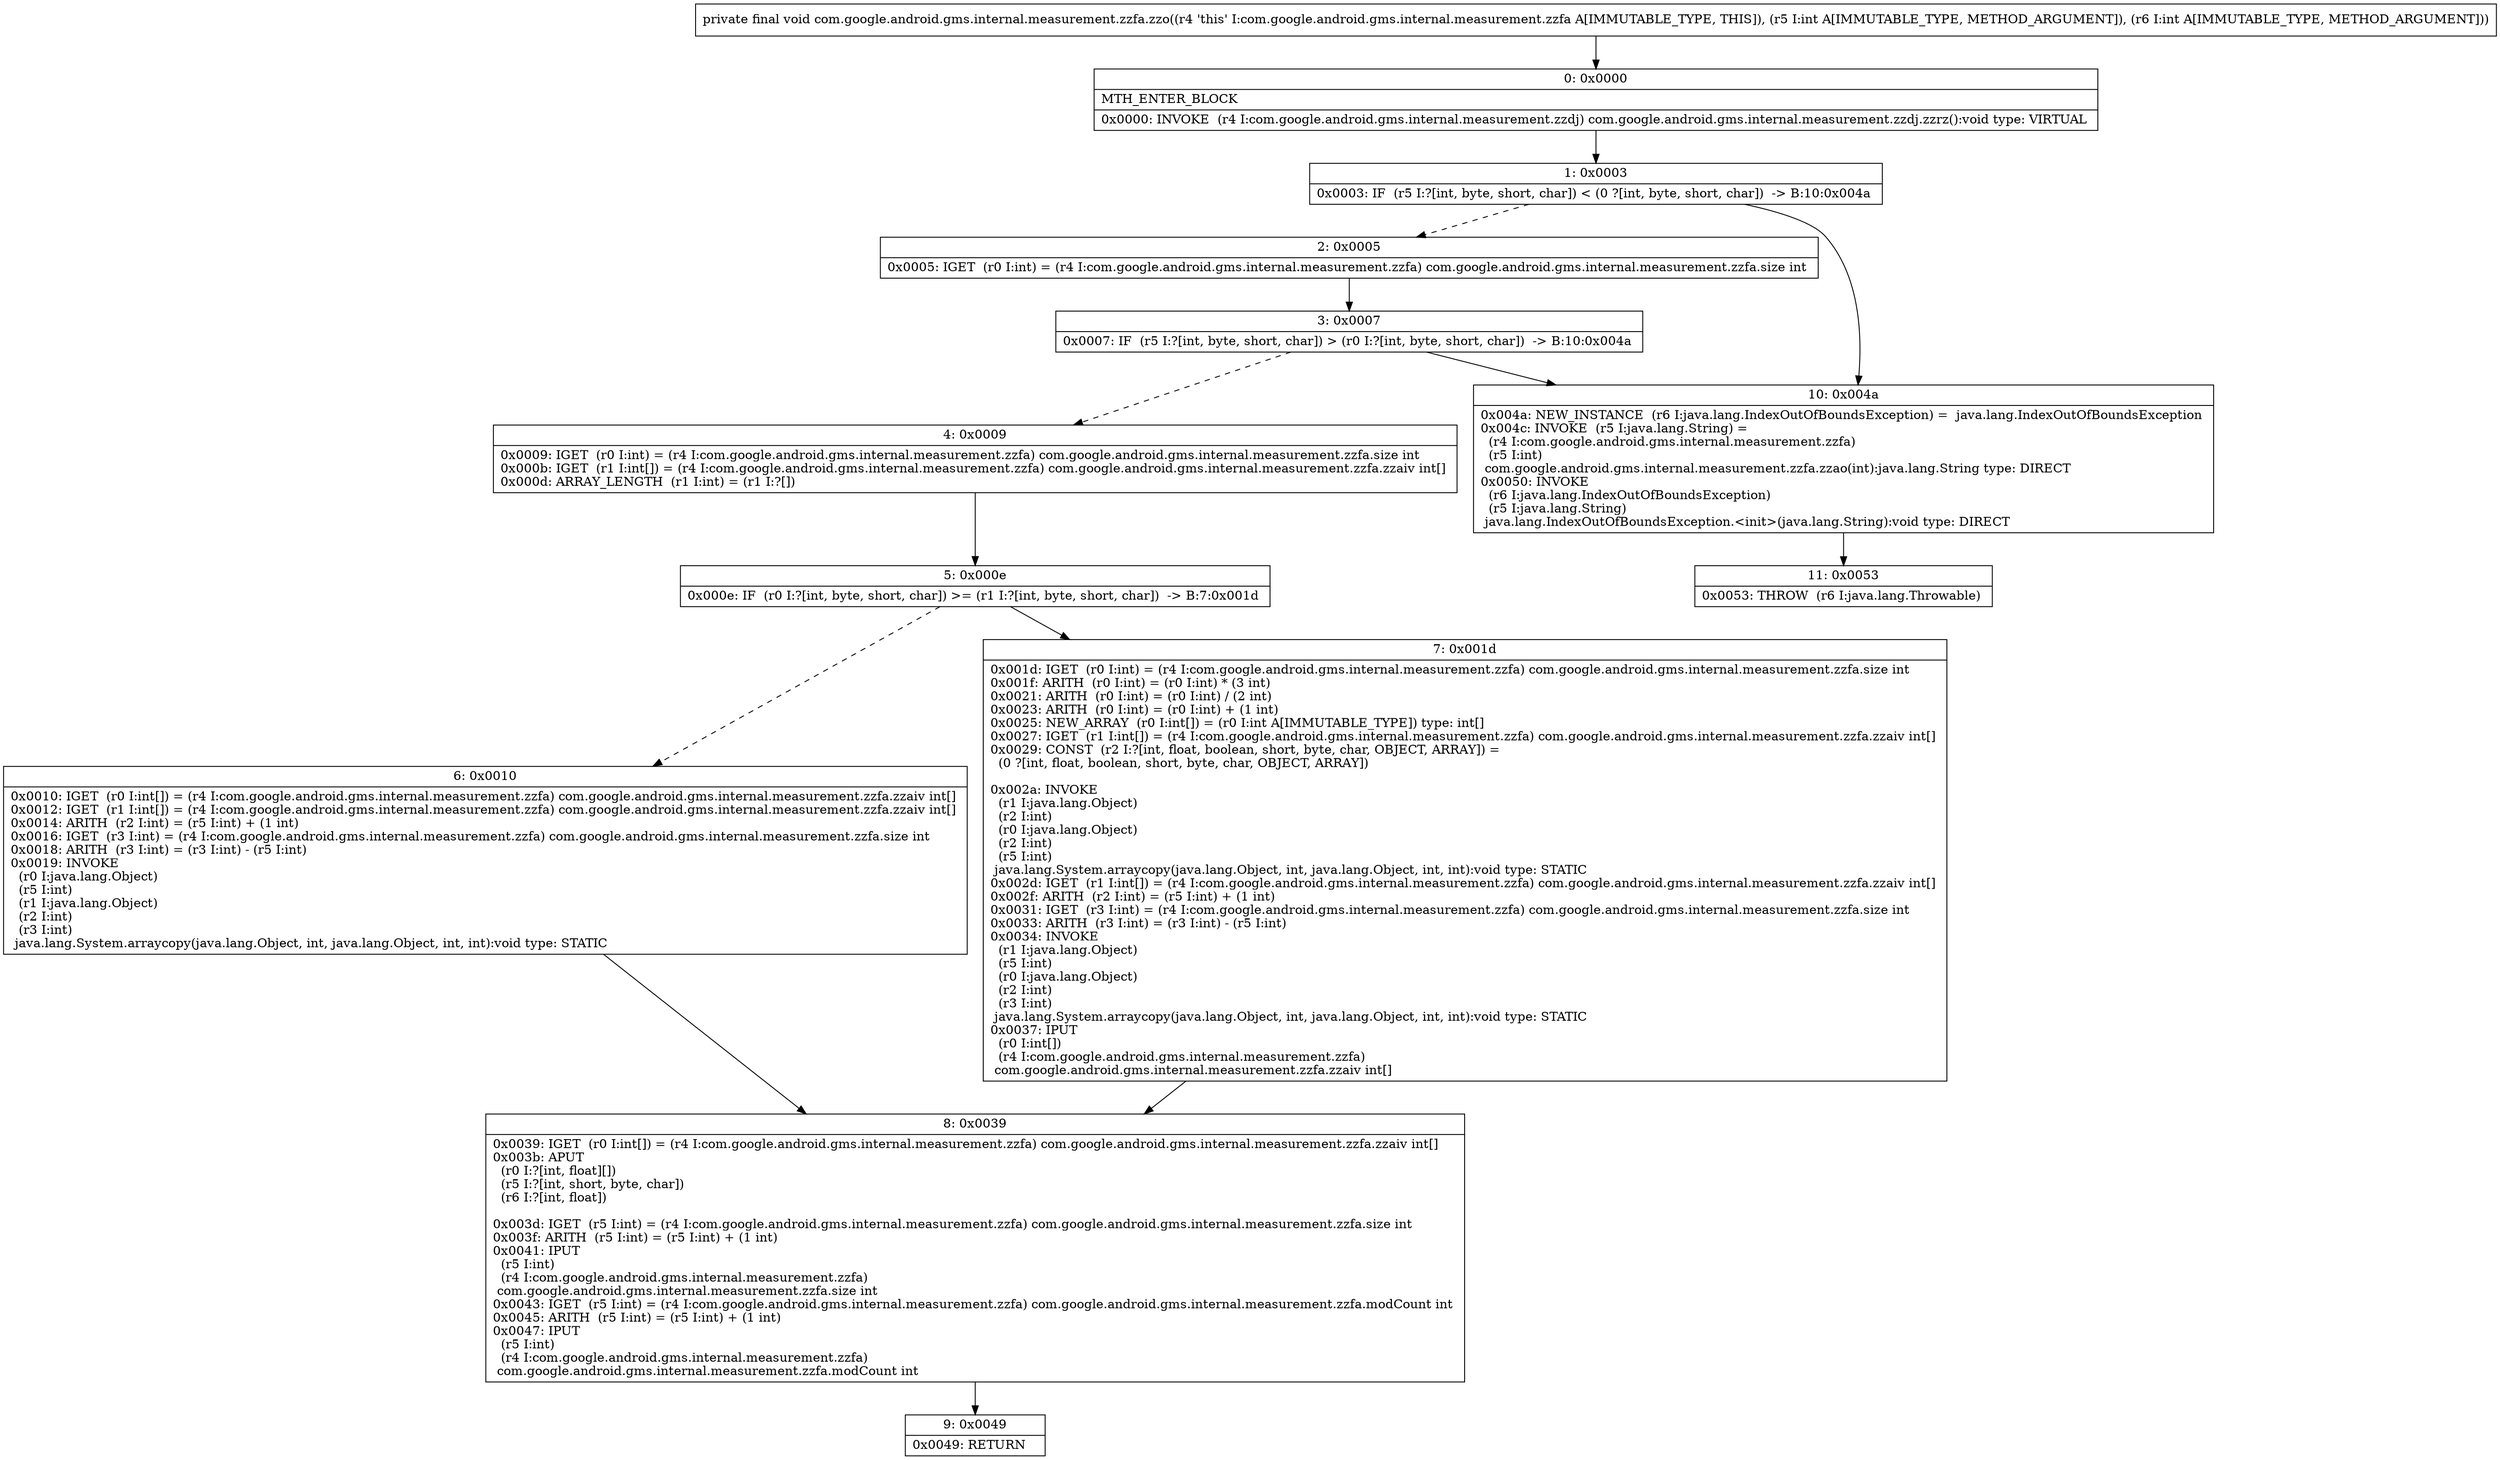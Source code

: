 digraph "CFG forcom.google.android.gms.internal.measurement.zzfa.zzo(II)V" {
Node_0 [shape=record,label="{0\:\ 0x0000|MTH_ENTER_BLOCK\l|0x0000: INVOKE  (r4 I:com.google.android.gms.internal.measurement.zzdj) com.google.android.gms.internal.measurement.zzdj.zzrz():void type: VIRTUAL \l}"];
Node_1 [shape=record,label="{1\:\ 0x0003|0x0003: IF  (r5 I:?[int, byte, short, char]) \< (0 ?[int, byte, short, char])  \-\> B:10:0x004a \l}"];
Node_2 [shape=record,label="{2\:\ 0x0005|0x0005: IGET  (r0 I:int) = (r4 I:com.google.android.gms.internal.measurement.zzfa) com.google.android.gms.internal.measurement.zzfa.size int \l}"];
Node_3 [shape=record,label="{3\:\ 0x0007|0x0007: IF  (r5 I:?[int, byte, short, char]) \> (r0 I:?[int, byte, short, char])  \-\> B:10:0x004a \l}"];
Node_4 [shape=record,label="{4\:\ 0x0009|0x0009: IGET  (r0 I:int) = (r4 I:com.google.android.gms.internal.measurement.zzfa) com.google.android.gms.internal.measurement.zzfa.size int \l0x000b: IGET  (r1 I:int[]) = (r4 I:com.google.android.gms.internal.measurement.zzfa) com.google.android.gms.internal.measurement.zzfa.zzaiv int[] \l0x000d: ARRAY_LENGTH  (r1 I:int) = (r1 I:?[]) \l}"];
Node_5 [shape=record,label="{5\:\ 0x000e|0x000e: IF  (r0 I:?[int, byte, short, char]) \>= (r1 I:?[int, byte, short, char])  \-\> B:7:0x001d \l}"];
Node_6 [shape=record,label="{6\:\ 0x0010|0x0010: IGET  (r0 I:int[]) = (r4 I:com.google.android.gms.internal.measurement.zzfa) com.google.android.gms.internal.measurement.zzfa.zzaiv int[] \l0x0012: IGET  (r1 I:int[]) = (r4 I:com.google.android.gms.internal.measurement.zzfa) com.google.android.gms.internal.measurement.zzfa.zzaiv int[] \l0x0014: ARITH  (r2 I:int) = (r5 I:int) + (1 int) \l0x0016: IGET  (r3 I:int) = (r4 I:com.google.android.gms.internal.measurement.zzfa) com.google.android.gms.internal.measurement.zzfa.size int \l0x0018: ARITH  (r3 I:int) = (r3 I:int) \- (r5 I:int) \l0x0019: INVOKE  \l  (r0 I:java.lang.Object)\l  (r5 I:int)\l  (r1 I:java.lang.Object)\l  (r2 I:int)\l  (r3 I:int)\l java.lang.System.arraycopy(java.lang.Object, int, java.lang.Object, int, int):void type: STATIC \l}"];
Node_7 [shape=record,label="{7\:\ 0x001d|0x001d: IGET  (r0 I:int) = (r4 I:com.google.android.gms.internal.measurement.zzfa) com.google.android.gms.internal.measurement.zzfa.size int \l0x001f: ARITH  (r0 I:int) = (r0 I:int) * (3 int) \l0x0021: ARITH  (r0 I:int) = (r0 I:int) \/ (2 int) \l0x0023: ARITH  (r0 I:int) = (r0 I:int) + (1 int) \l0x0025: NEW_ARRAY  (r0 I:int[]) = (r0 I:int A[IMMUTABLE_TYPE]) type: int[] \l0x0027: IGET  (r1 I:int[]) = (r4 I:com.google.android.gms.internal.measurement.zzfa) com.google.android.gms.internal.measurement.zzfa.zzaiv int[] \l0x0029: CONST  (r2 I:?[int, float, boolean, short, byte, char, OBJECT, ARRAY]) = \l  (0 ?[int, float, boolean, short, byte, char, OBJECT, ARRAY])\l \l0x002a: INVOKE  \l  (r1 I:java.lang.Object)\l  (r2 I:int)\l  (r0 I:java.lang.Object)\l  (r2 I:int)\l  (r5 I:int)\l java.lang.System.arraycopy(java.lang.Object, int, java.lang.Object, int, int):void type: STATIC \l0x002d: IGET  (r1 I:int[]) = (r4 I:com.google.android.gms.internal.measurement.zzfa) com.google.android.gms.internal.measurement.zzfa.zzaiv int[] \l0x002f: ARITH  (r2 I:int) = (r5 I:int) + (1 int) \l0x0031: IGET  (r3 I:int) = (r4 I:com.google.android.gms.internal.measurement.zzfa) com.google.android.gms.internal.measurement.zzfa.size int \l0x0033: ARITH  (r3 I:int) = (r3 I:int) \- (r5 I:int) \l0x0034: INVOKE  \l  (r1 I:java.lang.Object)\l  (r5 I:int)\l  (r0 I:java.lang.Object)\l  (r2 I:int)\l  (r3 I:int)\l java.lang.System.arraycopy(java.lang.Object, int, java.lang.Object, int, int):void type: STATIC \l0x0037: IPUT  \l  (r0 I:int[])\l  (r4 I:com.google.android.gms.internal.measurement.zzfa)\l com.google.android.gms.internal.measurement.zzfa.zzaiv int[] \l}"];
Node_8 [shape=record,label="{8\:\ 0x0039|0x0039: IGET  (r0 I:int[]) = (r4 I:com.google.android.gms.internal.measurement.zzfa) com.google.android.gms.internal.measurement.zzfa.zzaiv int[] \l0x003b: APUT  \l  (r0 I:?[int, float][])\l  (r5 I:?[int, short, byte, char])\l  (r6 I:?[int, float])\l \l0x003d: IGET  (r5 I:int) = (r4 I:com.google.android.gms.internal.measurement.zzfa) com.google.android.gms.internal.measurement.zzfa.size int \l0x003f: ARITH  (r5 I:int) = (r5 I:int) + (1 int) \l0x0041: IPUT  \l  (r5 I:int)\l  (r4 I:com.google.android.gms.internal.measurement.zzfa)\l com.google.android.gms.internal.measurement.zzfa.size int \l0x0043: IGET  (r5 I:int) = (r4 I:com.google.android.gms.internal.measurement.zzfa) com.google.android.gms.internal.measurement.zzfa.modCount int \l0x0045: ARITH  (r5 I:int) = (r5 I:int) + (1 int) \l0x0047: IPUT  \l  (r5 I:int)\l  (r4 I:com.google.android.gms.internal.measurement.zzfa)\l com.google.android.gms.internal.measurement.zzfa.modCount int \l}"];
Node_9 [shape=record,label="{9\:\ 0x0049|0x0049: RETURN   \l}"];
Node_10 [shape=record,label="{10\:\ 0x004a|0x004a: NEW_INSTANCE  (r6 I:java.lang.IndexOutOfBoundsException) =  java.lang.IndexOutOfBoundsException \l0x004c: INVOKE  (r5 I:java.lang.String) = \l  (r4 I:com.google.android.gms.internal.measurement.zzfa)\l  (r5 I:int)\l com.google.android.gms.internal.measurement.zzfa.zzao(int):java.lang.String type: DIRECT \l0x0050: INVOKE  \l  (r6 I:java.lang.IndexOutOfBoundsException)\l  (r5 I:java.lang.String)\l java.lang.IndexOutOfBoundsException.\<init\>(java.lang.String):void type: DIRECT \l}"];
Node_11 [shape=record,label="{11\:\ 0x0053|0x0053: THROW  (r6 I:java.lang.Throwable) \l}"];
MethodNode[shape=record,label="{private final void com.google.android.gms.internal.measurement.zzfa.zzo((r4 'this' I:com.google.android.gms.internal.measurement.zzfa A[IMMUTABLE_TYPE, THIS]), (r5 I:int A[IMMUTABLE_TYPE, METHOD_ARGUMENT]), (r6 I:int A[IMMUTABLE_TYPE, METHOD_ARGUMENT])) }"];
MethodNode -> Node_0;
Node_0 -> Node_1;
Node_1 -> Node_2[style=dashed];
Node_1 -> Node_10;
Node_2 -> Node_3;
Node_3 -> Node_4[style=dashed];
Node_3 -> Node_10;
Node_4 -> Node_5;
Node_5 -> Node_6[style=dashed];
Node_5 -> Node_7;
Node_6 -> Node_8;
Node_7 -> Node_8;
Node_8 -> Node_9;
Node_10 -> Node_11;
}


